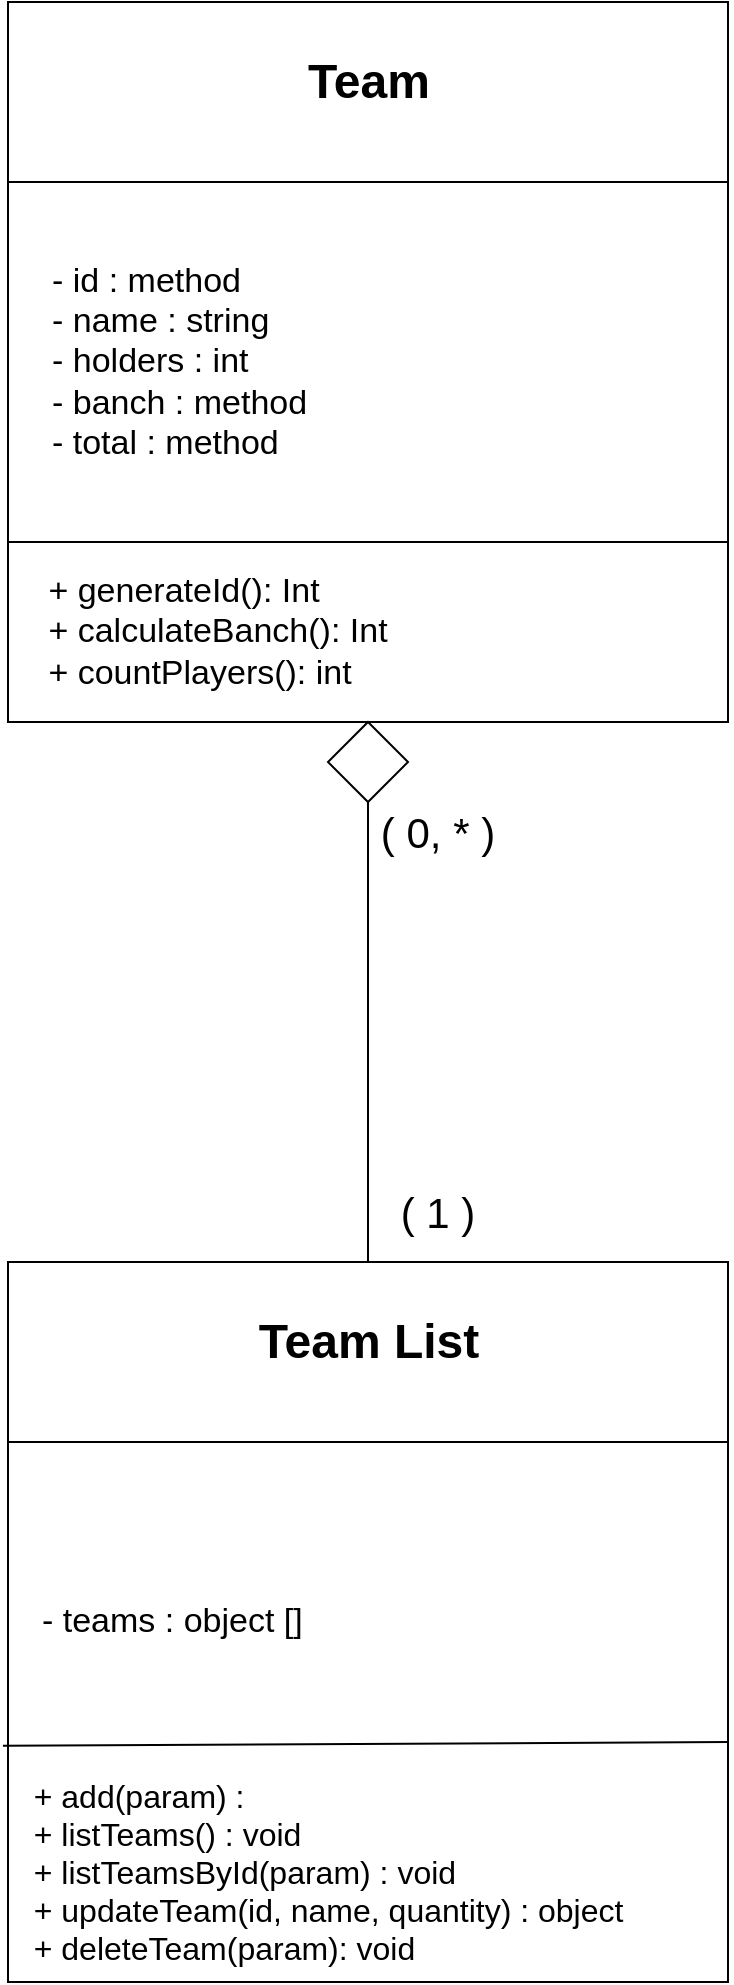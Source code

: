 <mxfile>
    <diagram id="rNgngTvLM9ydDvD7z5HJ" name="Page-1">
        <mxGraphModel dx="1116" dy="942" grid="1" gridSize="10" guides="1" tooltips="1" connect="1" arrows="1" fold="1" page="1" pageScale="1" pageWidth="850" pageHeight="1100" math="0" shadow="0">
            <root>
                <mxCell id="0"/>
                <mxCell id="1" parent="0"/>
                <mxCell id="26" value="" style="group" vertex="1" connectable="0" parent="1">
                    <mxGeometry x="210" y="40" width="360" height="990" as="geometry"/>
                </mxCell>
                <mxCell id="10" value="" style="group" vertex="1" connectable="0" parent="26">
                    <mxGeometry width="360" height="360" as="geometry"/>
                </mxCell>
                <mxCell id="2" value="" style="whiteSpace=wrap;html=1;aspect=fixed;" vertex="1" parent="10">
                    <mxGeometry width="360" height="360" as="geometry"/>
                </mxCell>
                <mxCell id="3" value="" style="endArrow=none;html=1;exitX=0;exitY=0.25;exitDx=0;exitDy=0;entryX=1;entryY=0.25;entryDx=0;entryDy=0;" edge="1" parent="10" source="2" target="2">
                    <mxGeometry width="50" height="50" relative="1" as="geometry">
                        <mxPoint x="220" y="390" as="sourcePoint"/>
                        <mxPoint x="270" y="340" as="targetPoint"/>
                    </mxGeometry>
                </mxCell>
                <mxCell id="5" value="Team" style="text;strokeColor=none;fillColor=none;html=1;fontSize=24;fontStyle=1;verticalAlign=middle;align=center;" vertex="1" parent="10">
                    <mxGeometry x="130" y="20" width="100" height="40" as="geometry"/>
                </mxCell>
                <mxCell id="6" value="" style="endArrow=none;html=1;exitX=0;exitY=0.75;exitDx=0;exitDy=0;entryX=1;entryY=0.75;entryDx=0;entryDy=0;" edge="1" parent="10" source="2" target="2">
                    <mxGeometry width="50" height="50" relative="1" as="geometry">
                        <mxPoint x="220" y="390" as="sourcePoint"/>
                        <mxPoint x="270" y="340" as="targetPoint"/>
                    </mxGeometry>
                </mxCell>
                <mxCell id="8" value="&lt;font style=&quot;font-size: 17px;&quot;&gt;- id : method&lt;br&gt;- name : string&lt;br&gt;- holders : int&lt;br&gt;- banch : method&amp;nbsp;&lt;br&gt;- total : method&lt;/font&gt;" style="text;html=1;strokeColor=none;fillColor=none;align=left;verticalAlign=middle;whiteSpace=wrap;rounded=0;" vertex="1" parent="10">
                    <mxGeometry x="20" y="165" width="170" height="30" as="geometry"/>
                </mxCell>
                <mxCell id="9" value="&lt;div style=&quot;text-align: left;&quot;&gt;&lt;span style=&quot;background-color: initial;&quot;&gt;+ generateId(): Int&lt;/span&gt;&lt;/div&gt;&lt;div style=&quot;text-align: left;&quot;&gt;&lt;span style=&quot;background-color: initial;&quot;&gt;+ calculateBanch(): Int&lt;/span&gt;&lt;/div&gt;&lt;div style=&quot;text-align: left;&quot;&gt;&lt;span style=&quot;background-color: initial;&quot;&gt;+ countPlayers(): int&lt;/span&gt;&lt;/div&gt;" style="text;html=1;strokeColor=none;fillColor=none;align=center;verticalAlign=middle;whiteSpace=wrap;rounded=0;fontSize=17;" vertex="1" parent="10">
                    <mxGeometry x="15" y="300" width="180" height="30" as="geometry"/>
                </mxCell>
                <mxCell id="11" value="" style="group" vertex="1" connectable="0" parent="26">
                    <mxGeometry y="630" width="360" height="360" as="geometry"/>
                </mxCell>
                <mxCell id="12" value="" style="whiteSpace=wrap;html=1;aspect=fixed;" vertex="1" parent="11">
                    <mxGeometry width="360" height="360" as="geometry"/>
                </mxCell>
                <mxCell id="13" value="" style="endArrow=none;html=1;exitX=0;exitY=0.25;exitDx=0;exitDy=0;entryX=1;entryY=0.25;entryDx=0;entryDy=0;" edge="1" parent="11" source="12" target="12">
                    <mxGeometry width="50" height="50" relative="1" as="geometry">
                        <mxPoint x="220" y="390" as="sourcePoint"/>
                        <mxPoint x="270" y="340" as="targetPoint"/>
                    </mxGeometry>
                </mxCell>
                <mxCell id="14" value="Team List" style="text;strokeColor=none;fillColor=none;html=1;fontSize=24;fontStyle=1;verticalAlign=middle;align=center;" vertex="1" parent="11">
                    <mxGeometry x="130" y="20" width="100" height="40" as="geometry"/>
                </mxCell>
                <mxCell id="15" value="" style="endArrow=none;html=1;exitX=-0.007;exitY=0.672;exitDx=0;exitDy=0;exitPerimeter=0;" edge="1" parent="11" source="12">
                    <mxGeometry width="50" height="50" relative="1" as="geometry">
                        <mxPoint y="240" as="sourcePoint"/>
                        <mxPoint x="360" y="240" as="targetPoint"/>
                        <Array as="points"/>
                    </mxGeometry>
                </mxCell>
                <mxCell id="16" value="&lt;span style=&quot;font-size: 17px;&quot;&gt;- teams : object []&lt;/span&gt;" style="text;html=1;strokeColor=none;fillColor=none;align=left;verticalAlign=middle;whiteSpace=wrap;rounded=0;" vertex="1" parent="11">
                    <mxGeometry x="15" y="165" width="170" height="30" as="geometry"/>
                </mxCell>
                <mxCell id="17" value="&lt;div style=&quot;text-align: left; font-size: 16px;&quot;&gt;&lt;font style=&quot;font-size: 16px;&quot;&gt;+ add(param) :&amp;nbsp;&lt;/font&gt;&lt;/div&gt;&lt;div style=&quot;text-align: left; font-size: 16px;&quot;&gt;&lt;font style=&quot;font-size: 16px;&quot;&gt;+ listTeams() : void&lt;/font&gt;&lt;/div&gt;&lt;div style=&quot;text-align: left; font-size: 16px;&quot;&gt;&lt;font style=&quot;font-size: 16px;&quot;&gt;+ listTeamsById(param) : void&lt;/font&gt;&lt;/div&gt;&lt;div style=&quot;text-align: left; font-size: 16px;&quot;&gt;&lt;font style=&quot;font-size: 16px;&quot;&gt;+ updateTeam(id, name, quantity) : object&amp;nbsp;&lt;/font&gt;&lt;/div&gt;&lt;div style=&quot;text-align: left; font-size: 16px;&quot;&gt;&lt;font style=&quot;font-size: 16px;&quot;&gt;+ deleteTeam(param): void&lt;/font&gt;&lt;/div&gt;" style="text;html=1;strokeColor=none;fillColor=none;align=center;verticalAlign=middle;whiteSpace=wrap;rounded=0;fontSize=17;" vertex="1" parent="11">
                    <mxGeometry y="290" width="325" height="30" as="geometry"/>
                </mxCell>
                <mxCell id="18" value="" style="endArrow=none;html=1;fontSize=16;entryX=0.5;entryY=1;entryDx=0;entryDy=0;exitX=0.5;exitY=0;exitDx=0;exitDy=0;startArrow=none;" edge="1" parent="26" source="19" target="2">
                    <mxGeometry width="50" height="50" relative="1" as="geometry">
                        <mxPoint x="-50" y="480" as="sourcePoint"/>
                        <mxPoint y="430" as="targetPoint"/>
                    </mxGeometry>
                </mxCell>
                <mxCell id="20" value="" style="endArrow=none;html=1;fontSize=16;entryX=0.5;entryY=1;entryDx=0;entryDy=0;exitX=0.5;exitY=0;exitDx=0;exitDy=0;" edge="1" parent="26" source="12" target="19">
                    <mxGeometry width="50" height="50" relative="1" as="geometry">
                        <mxPoint x="180" y="630" as="sourcePoint"/>
                        <mxPoint x="180" y="360" as="targetPoint"/>
                    </mxGeometry>
                </mxCell>
                <mxCell id="19" value="" style="rhombus;whiteSpace=wrap;html=1;fontSize=16;" vertex="1" parent="26">
                    <mxGeometry x="160" y="360" width="40" height="40" as="geometry"/>
                </mxCell>
                <mxCell id="21" value="&lt;font style=&quot;font-size: 21px;&quot;&gt;( 1 )&lt;/font&gt;" style="text;html=1;strokeColor=none;fillColor=none;align=center;verticalAlign=middle;whiteSpace=wrap;rounded=0;fontSize=16;" vertex="1" parent="26">
                    <mxGeometry x="185" y="590" width="60" height="30" as="geometry"/>
                </mxCell>
                <mxCell id="22" value="&lt;font style=&quot;font-size: 21px;&quot;&gt;( 0, * )&lt;/font&gt;" style="text;html=1;strokeColor=none;fillColor=none;align=center;verticalAlign=middle;whiteSpace=wrap;rounded=0;fontSize=16;" vertex="1" parent="26">
                    <mxGeometry x="185" y="400" width="60" height="30" as="geometry"/>
                </mxCell>
            </root>
        </mxGraphModel>
    </diagram>
</mxfile>